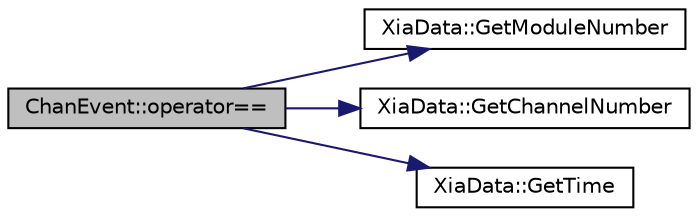 digraph "ChanEvent::operator=="
{
  edge [fontname="Helvetica",fontsize="10",labelfontname="Helvetica",labelfontsize="10"];
  node [fontname="Helvetica",fontsize="10",shape=record];
  rankdir="LR";
  Node1 [label="ChanEvent::operator==",height=0.2,width=0.4,color="black", fillcolor="grey75", style="filled", fontcolor="black"];
  Node1 -> Node2 [color="midnightblue",fontsize="10",style="solid",fontname="Helvetica"];
  Node2 [label="XiaData::GetModuleNumber",height=0.2,width=0.4,color="black", fillcolor="white", style="filled",URL="$d2/ddd/class_xia_data.html#afcf7210c72022a696a926259d1c5ff84"];
  Node1 -> Node3 [color="midnightblue",fontsize="10",style="solid",fontname="Helvetica"];
  Node3 [label="XiaData::GetChannelNumber",height=0.2,width=0.4,color="black", fillcolor="white", style="filled",URL="$d2/ddd/class_xia_data.html#a34bf9ef6f8f1dee918da2be675e7767a"];
  Node1 -> Node4 [color="midnightblue",fontsize="10",style="solid",fontname="Helvetica"];
  Node4 [label="XiaData::GetTime",height=0.2,width=0.4,color="black", fillcolor="white", style="filled",URL="$d2/ddd/class_xia_data.html#ac11c489cabed7180f6516d724d387a56"];
}
